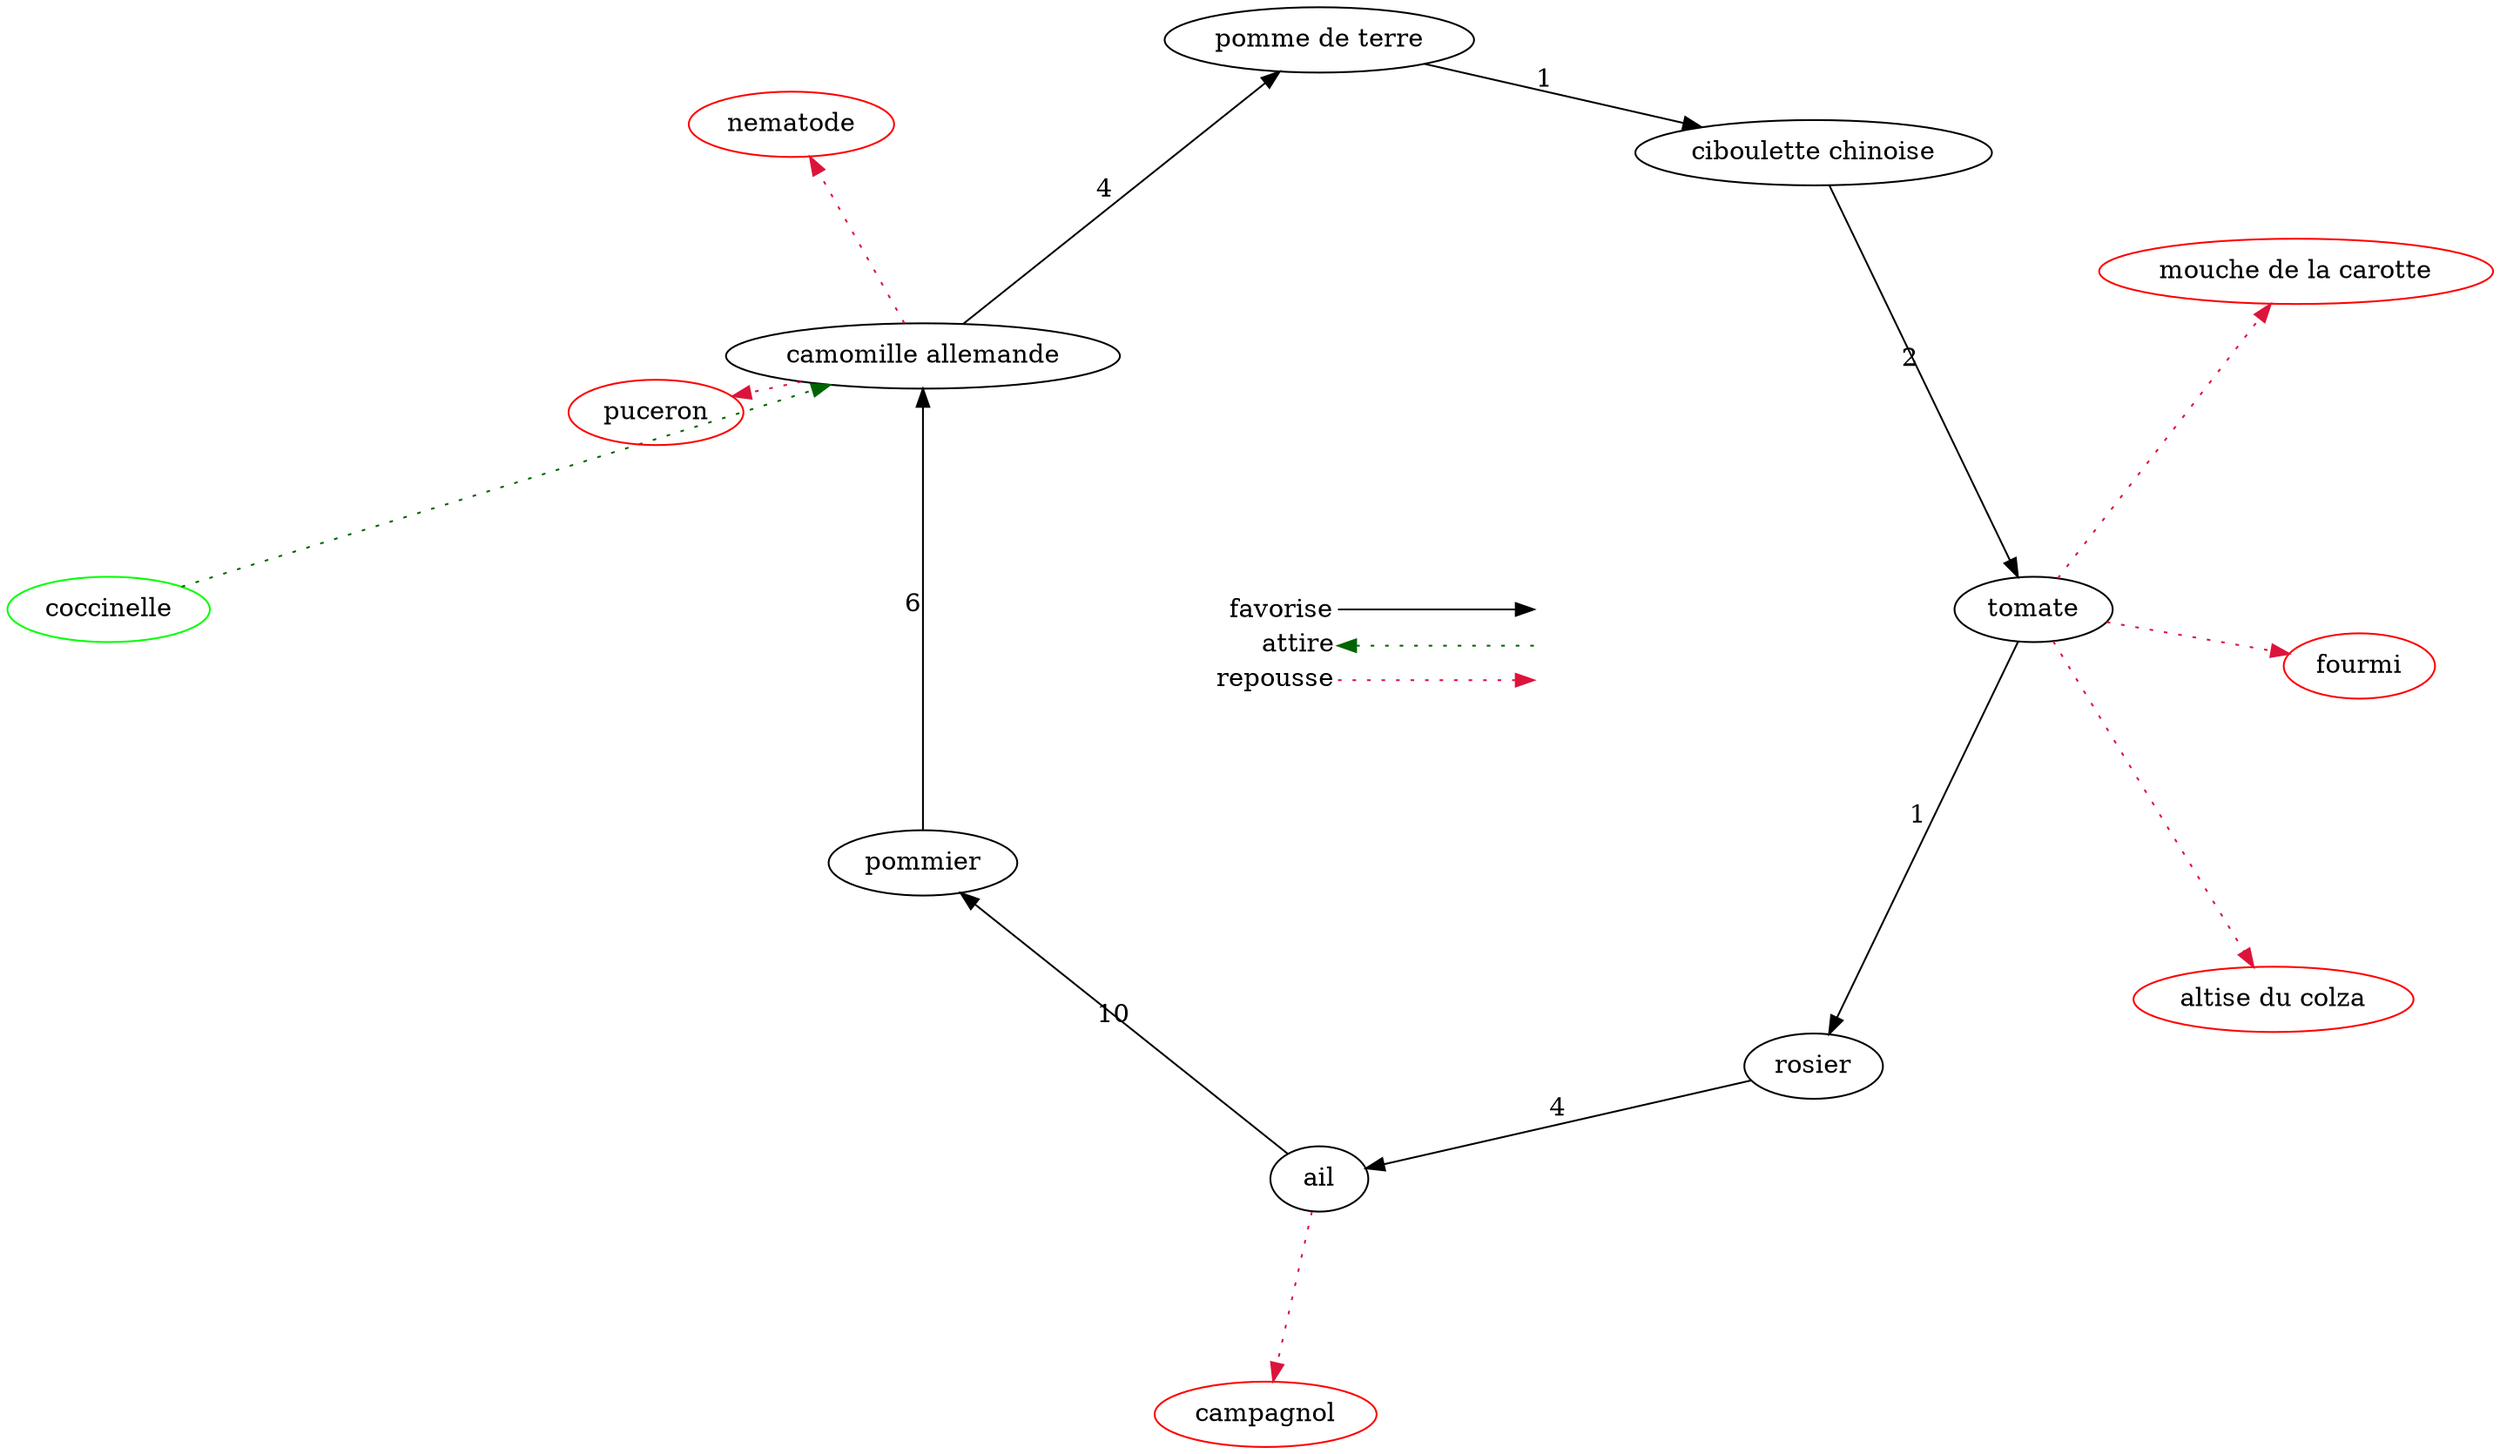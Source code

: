 digraph {
    layout="circo"
    node [color = green]
    "coccinelle"
    node [color = red]
    "campagnol"
    "nematode"
    "puceron"
    "altise du colza"
    "fourmi"
    "mouche de la carotte"
    node [color = black]
    "ail" -> "pommier" [label="10"]
    "pommier" -> "camomille allemande" [label="6"]
    "camomille allemande" -> "pomme de terre" [label="4"]
    "pomme de terre" -> "ciboulette chinoise" [label="1"]
    "ciboulette chinoise" -> "tomate" [label="2"]
    "tomate" -> "rosier" [label="1"]
    "rosier" -> "ail" [label="4"]
    "ail" -> "campagnol" [color=crimson, style=dotted]
    "camomille allemande" -> "nematode" [color=crimson, style=dotted]
    "camomille allemande" -> "puceron" [color=crimson, style=dotted]
    "tomate" -> "altise du colza" [color=crimson, style=dotted]
    "tomate" -> "fourmi" [color=crimson, style=dotted]
    "tomate" -> "mouche de la carotte" [color=crimson, style=dotted]
    "coccinelle" -> "camomille allemande" [color=darkgreen, style=dotted]

    subgraph cluster_01 { 
        node [shape=plaintext]
        key [label=<<table border="0" cellpadding="2" cellspacing="0" cellborder="0">
            <tr><td align="right" port="i1">favorise</td></tr>
            <tr><td align="right" port="i2">attire</td></tr>
            <tr><td align="right" port="i3">repousse</td></tr>
            </table>>]
            key2 [label=<<table border="0" cellpadding="2" cellspacing="0" cellborder="0">
            <tr><td port="i1">&nbsp;</td></tr>
            <tr><td port="i2">&nbsp;</td></tr>
            <tr><td port="i3">&nbsp;</td></tr>
        </table>>]
        key:i1:e -> key2:i1:w [color=black]
        key2:i2:w -> key:i2:e [color=darkgreen, style=dotted]
        key:i3:e -> key2:i3:w [color=crimson, style=dotted]

        node [shape=circle]
    }
}
